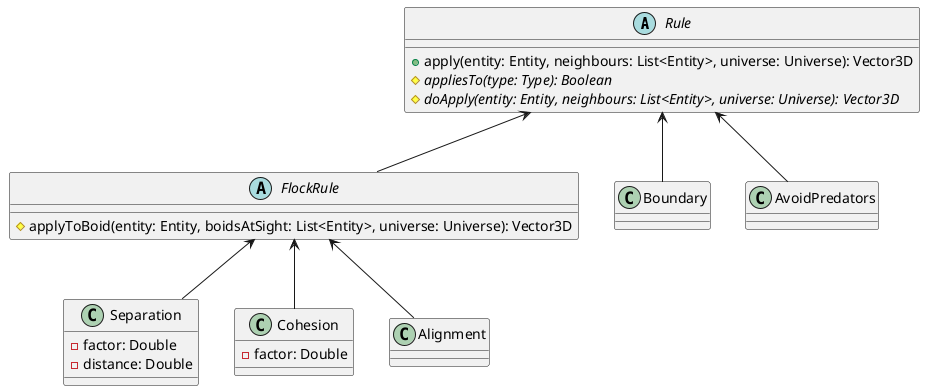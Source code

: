@startuml

abstract class Rule {
    + apply(entity: Entity, neighbours: List<Entity>, universe: Universe): Vector3D
    # {abstract} appliesTo(type: Type): Boolean
    # {abstract} doApply(entity: Entity, neighbours: List<Entity>, universe: Universe): Vector3D
}

abstract class FlockRule {
    # applyToBoid(entity: Entity, boidsAtSight: List<Entity>, universe: Universe): Vector3D
}

class Separation {
    - factor: Double
    - distance: Double
}

class Cohesion {
    - factor: Double
}

class Boundary

class Alignment

class AvoidPredators

FlockRule -up-> Rule
AvoidPredators -up-> Rule
Boundary -up-> Rule
Cohesion -up-> FlockRule
Separation -up-> FlockRule
Alignment -up-> FlockRule

@enduml

